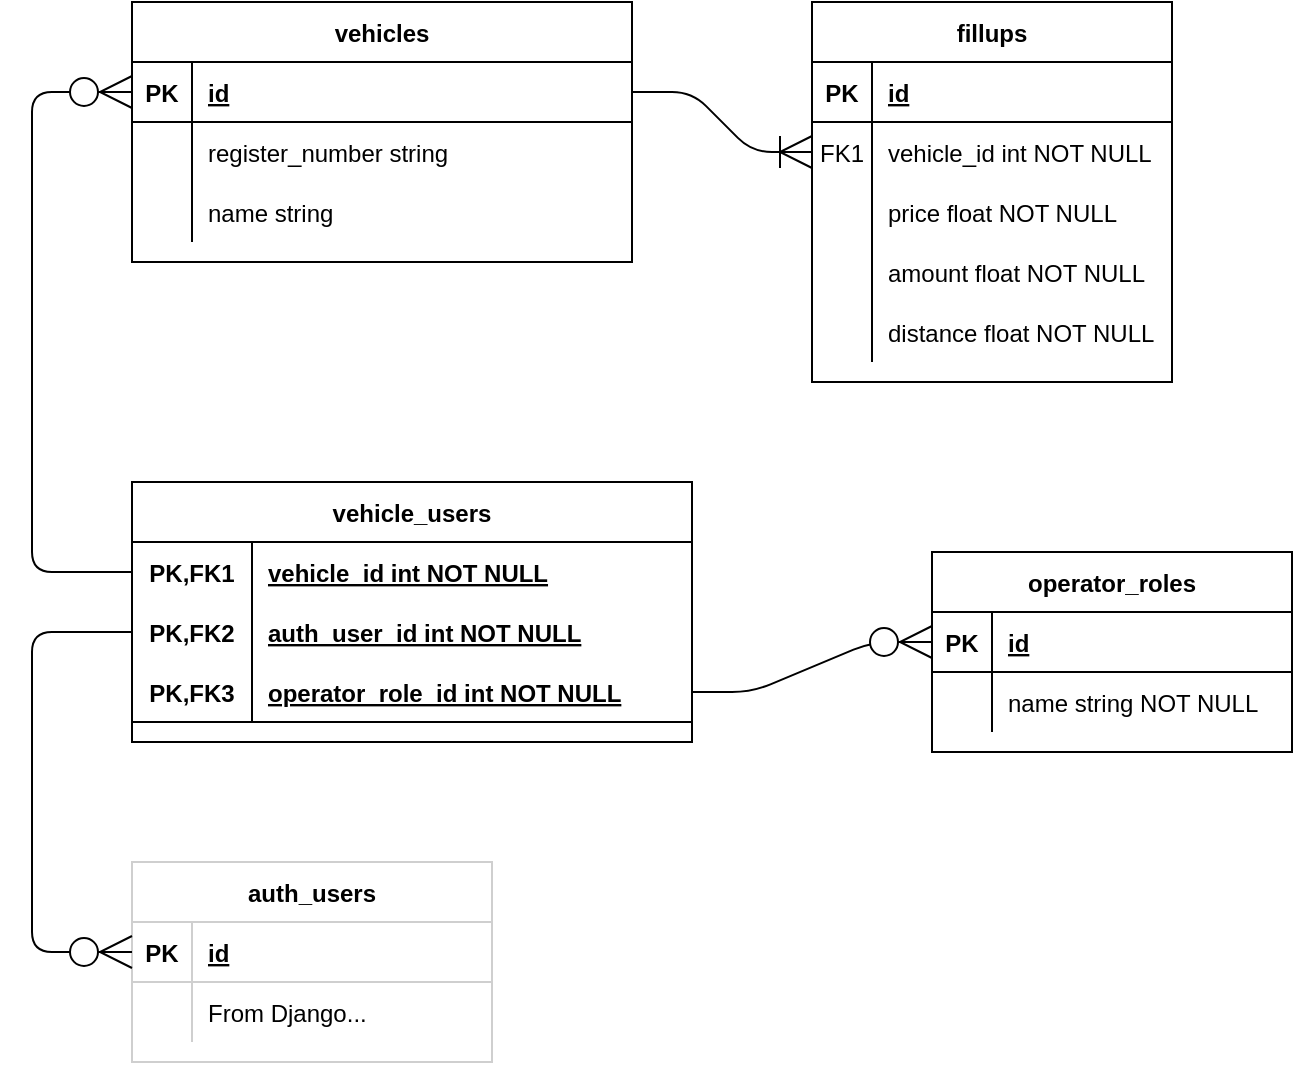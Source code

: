 <mxfile version="15.3.5" type="github">
  <diagram id="R2lEEEUBdFMjLlhIrx00" name="Page-1">
    <mxGraphModel dx="1750" dy="1134" grid="1" gridSize="10" guides="1" tooltips="1" connect="1" arrows="1" fold="1" page="1" pageScale="1" pageWidth="1100" pageHeight="850" math="0" shadow="0" extFonts="Permanent Marker^https://fonts.googleapis.com/css?family=Permanent+Marker">
      <root>
        <mxCell id="0" />
        <mxCell id="1" parent="0" />
        <mxCell id="FBjKR_wuvSFRhxHnxvWe-42" value="vehicles" style="shape=table;startSize=30;container=1;collapsible=1;childLayout=tableLayout;fixedRows=1;rowLines=0;fontStyle=1;align=center;resizeLast=1;hachureGap=4;pointerEvents=0;" vertex="1" parent="1">
          <mxGeometry x="190" y="100" width="250" height="130" as="geometry" />
        </mxCell>
        <mxCell id="FBjKR_wuvSFRhxHnxvWe-43" value="" style="shape=partialRectangle;collapsible=0;dropTarget=0;pointerEvents=0;fillColor=none;top=0;left=0;bottom=1;right=0;points=[[0,0.5],[1,0.5]];portConstraint=eastwest;" vertex="1" parent="FBjKR_wuvSFRhxHnxvWe-42">
          <mxGeometry y="30" width="250" height="30" as="geometry" />
        </mxCell>
        <mxCell id="FBjKR_wuvSFRhxHnxvWe-44" value="PK" style="shape=partialRectangle;connectable=0;fillColor=none;top=0;left=0;bottom=0;right=0;fontStyle=1;overflow=hidden;" vertex="1" parent="FBjKR_wuvSFRhxHnxvWe-43">
          <mxGeometry width="30" height="30" as="geometry">
            <mxRectangle width="30" height="30" as="alternateBounds" />
          </mxGeometry>
        </mxCell>
        <mxCell id="FBjKR_wuvSFRhxHnxvWe-45" value="id" style="shape=partialRectangle;connectable=0;fillColor=none;top=0;left=0;bottom=0;right=0;align=left;spacingLeft=6;fontStyle=5;overflow=hidden;" vertex="1" parent="FBjKR_wuvSFRhxHnxvWe-43">
          <mxGeometry x="30" width="220" height="30" as="geometry">
            <mxRectangle width="220" height="30" as="alternateBounds" />
          </mxGeometry>
        </mxCell>
        <mxCell id="FBjKR_wuvSFRhxHnxvWe-46" value="" style="shape=partialRectangle;collapsible=0;dropTarget=0;pointerEvents=0;fillColor=none;top=0;left=0;bottom=0;right=0;points=[[0,0.5],[1,0.5]];portConstraint=eastwest;" vertex="1" parent="FBjKR_wuvSFRhxHnxvWe-42">
          <mxGeometry y="60" width="250" height="30" as="geometry" />
        </mxCell>
        <mxCell id="FBjKR_wuvSFRhxHnxvWe-47" value="" style="shape=partialRectangle;connectable=0;fillColor=none;top=0;left=0;bottom=0;right=0;editable=1;overflow=hidden;" vertex="1" parent="FBjKR_wuvSFRhxHnxvWe-46">
          <mxGeometry width="30" height="30" as="geometry">
            <mxRectangle width="30" height="30" as="alternateBounds" />
          </mxGeometry>
        </mxCell>
        <mxCell id="FBjKR_wuvSFRhxHnxvWe-48" value="register_number string" style="shape=partialRectangle;connectable=0;fillColor=none;top=0;left=0;bottom=0;right=0;align=left;spacingLeft=6;overflow=hidden;" vertex="1" parent="FBjKR_wuvSFRhxHnxvWe-46">
          <mxGeometry x="30" width="220" height="30" as="geometry">
            <mxRectangle width="220" height="30" as="alternateBounds" />
          </mxGeometry>
        </mxCell>
        <mxCell id="FBjKR_wuvSFRhxHnxvWe-49" value="" style="shape=partialRectangle;collapsible=0;dropTarget=0;pointerEvents=0;fillColor=none;top=0;left=0;bottom=0;right=0;points=[[0,0.5],[1,0.5]];portConstraint=eastwest;" vertex="1" parent="FBjKR_wuvSFRhxHnxvWe-42">
          <mxGeometry y="90" width="250" height="30" as="geometry" />
        </mxCell>
        <mxCell id="FBjKR_wuvSFRhxHnxvWe-50" value="" style="shape=partialRectangle;connectable=0;fillColor=none;top=0;left=0;bottom=0;right=0;editable=1;overflow=hidden;" vertex="1" parent="FBjKR_wuvSFRhxHnxvWe-49">
          <mxGeometry width="30" height="30" as="geometry">
            <mxRectangle width="30" height="30" as="alternateBounds" />
          </mxGeometry>
        </mxCell>
        <mxCell id="FBjKR_wuvSFRhxHnxvWe-51" value="name string" style="shape=partialRectangle;connectable=0;fillColor=none;top=0;left=0;bottom=0;right=0;align=left;spacingLeft=6;overflow=hidden;" vertex="1" parent="FBjKR_wuvSFRhxHnxvWe-49">
          <mxGeometry x="30" width="220" height="30" as="geometry">
            <mxRectangle width="220" height="30" as="alternateBounds" />
          </mxGeometry>
        </mxCell>
        <mxCell id="FBjKR_wuvSFRhxHnxvWe-55" value="fillups" style="shape=table;startSize=30;container=1;collapsible=1;childLayout=tableLayout;fixedRows=1;rowLines=0;fontStyle=1;align=center;resizeLast=1;hachureGap=4;pointerEvents=0;" vertex="1" parent="1">
          <mxGeometry x="530" y="100" width="180" height="190" as="geometry" />
        </mxCell>
        <mxCell id="FBjKR_wuvSFRhxHnxvWe-56" value="" style="shape=partialRectangle;collapsible=0;dropTarget=0;pointerEvents=0;fillColor=none;top=0;left=0;bottom=1;right=0;points=[[0,0.5],[1,0.5]];portConstraint=eastwest;" vertex="1" parent="FBjKR_wuvSFRhxHnxvWe-55">
          <mxGeometry y="30" width="180" height="30" as="geometry" />
        </mxCell>
        <mxCell id="FBjKR_wuvSFRhxHnxvWe-57" value="PK" style="shape=partialRectangle;connectable=0;fillColor=none;top=0;left=0;bottom=0;right=0;fontStyle=1;overflow=hidden;" vertex="1" parent="FBjKR_wuvSFRhxHnxvWe-56">
          <mxGeometry width="30" height="30" as="geometry">
            <mxRectangle width="30" height="30" as="alternateBounds" />
          </mxGeometry>
        </mxCell>
        <mxCell id="FBjKR_wuvSFRhxHnxvWe-58" value="id" style="shape=partialRectangle;connectable=0;fillColor=none;top=0;left=0;bottom=0;right=0;align=left;spacingLeft=6;fontStyle=5;overflow=hidden;" vertex="1" parent="FBjKR_wuvSFRhxHnxvWe-56">
          <mxGeometry x="30" width="150" height="30" as="geometry">
            <mxRectangle width="150" height="30" as="alternateBounds" />
          </mxGeometry>
        </mxCell>
        <mxCell id="FBjKR_wuvSFRhxHnxvWe-59" value="" style="shape=partialRectangle;collapsible=0;dropTarget=0;pointerEvents=0;fillColor=none;top=0;left=0;bottom=0;right=0;points=[[0,0.5],[1,0.5]];portConstraint=eastwest;" vertex="1" parent="FBjKR_wuvSFRhxHnxvWe-55">
          <mxGeometry y="60" width="180" height="30" as="geometry" />
        </mxCell>
        <mxCell id="FBjKR_wuvSFRhxHnxvWe-60" value="FK1" style="shape=partialRectangle;connectable=0;fillColor=none;top=0;left=0;bottom=0;right=0;editable=1;overflow=hidden;" vertex="1" parent="FBjKR_wuvSFRhxHnxvWe-59">
          <mxGeometry width="30" height="30" as="geometry">
            <mxRectangle width="30" height="30" as="alternateBounds" />
          </mxGeometry>
        </mxCell>
        <mxCell id="FBjKR_wuvSFRhxHnxvWe-61" value="vehicle_id int NOT NULL" style="shape=partialRectangle;connectable=0;fillColor=none;top=0;left=0;bottom=0;right=0;align=left;spacingLeft=6;overflow=hidden;" vertex="1" parent="FBjKR_wuvSFRhxHnxvWe-59">
          <mxGeometry x="30" width="150" height="30" as="geometry">
            <mxRectangle width="150" height="30" as="alternateBounds" />
          </mxGeometry>
        </mxCell>
        <mxCell id="FBjKR_wuvSFRhxHnxvWe-98" value="" style="shape=partialRectangle;collapsible=0;dropTarget=0;pointerEvents=0;fillColor=none;top=0;left=0;bottom=0;right=0;points=[[0,0.5],[1,0.5]];portConstraint=eastwest;" vertex="1" parent="FBjKR_wuvSFRhxHnxvWe-55">
          <mxGeometry y="90" width="180" height="30" as="geometry" />
        </mxCell>
        <mxCell id="FBjKR_wuvSFRhxHnxvWe-99" value="" style="shape=partialRectangle;connectable=0;fillColor=none;top=0;left=0;bottom=0;right=0;editable=1;overflow=hidden;" vertex="1" parent="FBjKR_wuvSFRhxHnxvWe-98">
          <mxGeometry width="30" height="30" as="geometry">
            <mxRectangle width="30" height="30" as="alternateBounds" />
          </mxGeometry>
        </mxCell>
        <mxCell id="FBjKR_wuvSFRhxHnxvWe-100" value="price float NOT NULL" style="shape=partialRectangle;connectable=0;fillColor=none;top=0;left=0;bottom=0;right=0;align=left;spacingLeft=6;overflow=hidden;" vertex="1" parent="FBjKR_wuvSFRhxHnxvWe-98">
          <mxGeometry x="30" width="150" height="30" as="geometry">
            <mxRectangle width="150" height="30" as="alternateBounds" />
          </mxGeometry>
        </mxCell>
        <mxCell id="FBjKR_wuvSFRhxHnxvWe-62" value="" style="shape=partialRectangle;collapsible=0;dropTarget=0;pointerEvents=0;fillColor=none;top=0;left=0;bottom=0;right=0;points=[[0,0.5],[1,0.5]];portConstraint=eastwest;" vertex="1" parent="FBjKR_wuvSFRhxHnxvWe-55">
          <mxGeometry y="120" width="180" height="30" as="geometry" />
        </mxCell>
        <mxCell id="FBjKR_wuvSFRhxHnxvWe-63" value="" style="shape=partialRectangle;connectable=0;fillColor=none;top=0;left=0;bottom=0;right=0;editable=1;overflow=hidden;" vertex="1" parent="FBjKR_wuvSFRhxHnxvWe-62">
          <mxGeometry width="30" height="30" as="geometry">
            <mxRectangle width="30" height="30" as="alternateBounds" />
          </mxGeometry>
        </mxCell>
        <mxCell id="FBjKR_wuvSFRhxHnxvWe-64" value="amount float NOT NULL" style="shape=partialRectangle;connectable=0;fillColor=none;top=0;left=0;bottom=0;right=0;align=left;spacingLeft=6;overflow=hidden;" vertex="1" parent="FBjKR_wuvSFRhxHnxvWe-62">
          <mxGeometry x="30" width="150" height="30" as="geometry">
            <mxRectangle width="150" height="30" as="alternateBounds" />
          </mxGeometry>
        </mxCell>
        <mxCell id="FBjKR_wuvSFRhxHnxvWe-65" value="" style="shape=partialRectangle;collapsible=0;dropTarget=0;pointerEvents=0;fillColor=none;top=0;left=0;bottom=0;right=0;points=[[0,0.5],[1,0.5]];portConstraint=eastwest;" vertex="1" parent="FBjKR_wuvSFRhxHnxvWe-55">
          <mxGeometry y="150" width="180" height="30" as="geometry" />
        </mxCell>
        <mxCell id="FBjKR_wuvSFRhxHnxvWe-66" value="" style="shape=partialRectangle;connectable=0;fillColor=none;top=0;left=0;bottom=0;right=0;editable=1;overflow=hidden;" vertex="1" parent="FBjKR_wuvSFRhxHnxvWe-65">
          <mxGeometry width="30" height="30" as="geometry">
            <mxRectangle width="30" height="30" as="alternateBounds" />
          </mxGeometry>
        </mxCell>
        <mxCell id="FBjKR_wuvSFRhxHnxvWe-67" value="distance float NOT NULL" style="shape=partialRectangle;connectable=0;fillColor=none;top=0;left=0;bottom=0;right=0;align=left;spacingLeft=6;overflow=hidden;" vertex="1" parent="FBjKR_wuvSFRhxHnxvWe-65">
          <mxGeometry x="30" width="150" height="30" as="geometry">
            <mxRectangle width="150" height="30" as="alternateBounds" />
          </mxGeometry>
        </mxCell>
        <mxCell id="FBjKR_wuvSFRhxHnxvWe-69" value="auth_users" style="shape=table;startSize=30;container=1;collapsible=1;childLayout=tableLayout;fixedRows=1;rowLines=0;fontStyle=1;align=center;resizeLast=1;hachureGap=4;pointerEvents=0;strokeColor=#CFCFCF;" vertex="1" parent="1">
          <mxGeometry x="190" y="530" width="180" height="100" as="geometry" />
        </mxCell>
        <mxCell id="FBjKR_wuvSFRhxHnxvWe-70" value="" style="shape=partialRectangle;collapsible=0;dropTarget=0;pointerEvents=0;fillColor=none;top=0;left=0;bottom=1;right=0;points=[[0,0.5],[1,0.5]];portConstraint=eastwest;strokeColor=#CFCFCF;" vertex="1" parent="FBjKR_wuvSFRhxHnxvWe-69">
          <mxGeometry y="30" width="180" height="30" as="geometry" />
        </mxCell>
        <mxCell id="FBjKR_wuvSFRhxHnxvWe-71" value="PK" style="shape=partialRectangle;connectable=0;fillColor=none;top=0;left=0;bottom=0;right=0;fontStyle=1;overflow=hidden;strokeColor=#CFCFCF;" vertex="1" parent="FBjKR_wuvSFRhxHnxvWe-70">
          <mxGeometry width="30" height="30" as="geometry">
            <mxRectangle width="30" height="30" as="alternateBounds" />
          </mxGeometry>
        </mxCell>
        <mxCell id="FBjKR_wuvSFRhxHnxvWe-72" value="id" style="shape=partialRectangle;connectable=0;fillColor=none;top=0;left=0;bottom=0;right=0;align=left;spacingLeft=6;fontStyle=5;overflow=hidden;strokeColor=#CFCFCF;" vertex="1" parent="FBjKR_wuvSFRhxHnxvWe-70">
          <mxGeometry x="30" width="150" height="30" as="geometry">
            <mxRectangle width="150" height="30" as="alternateBounds" />
          </mxGeometry>
        </mxCell>
        <mxCell id="FBjKR_wuvSFRhxHnxvWe-73" value="" style="shape=partialRectangle;collapsible=0;dropTarget=0;pointerEvents=0;fillColor=none;top=0;left=0;bottom=0;right=0;points=[[0,0.5],[1,0.5]];portConstraint=eastwest;strokeColor=#CFCFCF;" vertex="1" parent="FBjKR_wuvSFRhxHnxvWe-69">
          <mxGeometry y="60" width="180" height="30" as="geometry" />
        </mxCell>
        <mxCell id="FBjKR_wuvSFRhxHnxvWe-74" value="" style="shape=partialRectangle;connectable=0;fillColor=none;top=0;left=0;bottom=0;right=0;editable=1;overflow=hidden;strokeColor=#CFCFCF;" vertex="1" parent="FBjKR_wuvSFRhxHnxvWe-73">
          <mxGeometry width="30" height="30" as="geometry">
            <mxRectangle width="30" height="30" as="alternateBounds" />
          </mxGeometry>
        </mxCell>
        <mxCell id="FBjKR_wuvSFRhxHnxvWe-75" value="From Django..." style="shape=partialRectangle;connectable=0;fillColor=none;top=0;left=0;bottom=0;right=0;align=left;spacingLeft=6;overflow=hidden;strokeColor=#CFCFCF;" vertex="1" parent="FBjKR_wuvSFRhxHnxvWe-73">
          <mxGeometry x="30" width="150" height="30" as="geometry">
            <mxRectangle width="150" height="30" as="alternateBounds" />
          </mxGeometry>
        </mxCell>
        <mxCell id="FBjKR_wuvSFRhxHnxvWe-101" value="" style="edgeStyle=entityRelationEdgeStyle;fontSize=12;html=1;endArrow=ERoneToMany;startSize=14;endSize=14;sourcePerimeterSpacing=8;targetPerimeterSpacing=8;exitX=1;exitY=0.5;exitDx=0;exitDy=0;entryX=0;entryY=0.5;entryDx=0;entryDy=0;" edge="1" parent="1" source="FBjKR_wuvSFRhxHnxvWe-43" target="FBjKR_wuvSFRhxHnxvWe-59">
          <mxGeometry width="100" height="100" relative="1" as="geometry">
            <mxPoint x="370" y="570" as="sourcePoint" />
            <mxPoint x="470" y="470" as="targetPoint" />
          </mxGeometry>
        </mxCell>
        <mxCell id="FBjKR_wuvSFRhxHnxvWe-121" value="vehicle_users" style="shape=table;startSize=30;container=1;collapsible=1;childLayout=tableLayout;fixedRows=1;rowLines=0;fontStyle=1;align=center;resizeLast=1;hachureGap=4;pointerEvents=0;strokeColor=#000000;" vertex="1" parent="1">
          <mxGeometry x="190" y="340" width="280" height="130" as="geometry" />
        </mxCell>
        <mxCell id="FBjKR_wuvSFRhxHnxvWe-122" value="" style="shape=partialRectangle;collapsible=0;dropTarget=0;pointerEvents=0;fillColor=none;top=0;left=0;bottom=0;right=0;points=[[0,0.5],[1,0.5]];portConstraint=eastwest;" vertex="1" parent="FBjKR_wuvSFRhxHnxvWe-121">
          <mxGeometry y="30" width="280" height="30" as="geometry" />
        </mxCell>
        <mxCell id="FBjKR_wuvSFRhxHnxvWe-123" value="PK,FK1" style="shape=partialRectangle;connectable=0;fillColor=none;top=0;left=0;bottom=0;right=0;fontStyle=1;overflow=hidden;" vertex="1" parent="FBjKR_wuvSFRhxHnxvWe-122">
          <mxGeometry width="60" height="30" as="geometry">
            <mxRectangle width="60" height="30" as="alternateBounds" />
          </mxGeometry>
        </mxCell>
        <mxCell id="FBjKR_wuvSFRhxHnxvWe-124" value="vehicle_id int NOT NULL" style="shape=partialRectangle;connectable=0;fillColor=none;top=0;left=0;bottom=0;right=0;align=left;spacingLeft=6;fontStyle=5;overflow=hidden;" vertex="1" parent="FBjKR_wuvSFRhxHnxvWe-122">
          <mxGeometry x="60" width="220" height="30" as="geometry">
            <mxRectangle width="220" height="30" as="alternateBounds" />
          </mxGeometry>
        </mxCell>
        <mxCell id="FBjKR_wuvSFRhxHnxvWe-125" value="" style="shape=partialRectangle;collapsible=0;dropTarget=0;pointerEvents=0;fillColor=none;top=0;left=0;bottom=1;right=0;points=[[0,0.5],[1,0.5]];portConstraint=eastwest;strokeColor=none;" vertex="1" parent="FBjKR_wuvSFRhxHnxvWe-121">
          <mxGeometry y="60" width="280" height="30" as="geometry" />
        </mxCell>
        <mxCell id="FBjKR_wuvSFRhxHnxvWe-126" value="PK,FK2" style="shape=partialRectangle;connectable=0;fillColor=none;top=0;left=0;bottom=0;right=0;fontStyle=1;overflow=hidden;" vertex="1" parent="FBjKR_wuvSFRhxHnxvWe-125">
          <mxGeometry width="60" height="30" as="geometry">
            <mxRectangle width="60" height="30" as="alternateBounds" />
          </mxGeometry>
        </mxCell>
        <mxCell id="FBjKR_wuvSFRhxHnxvWe-127" value="auth_user_id int NOT NULL" style="shape=partialRectangle;connectable=0;fillColor=none;top=0;left=0;bottom=0;right=0;align=left;spacingLeft=6;fontStyle=5;overflow=hidden;" vertex="1" parent="FBjKR_wuvSFRhxHnxvWe-125">
          <mxGeometry x="60" width="220" height="30" as="geometry">
            <mxRectangle width="220" height="30" as="alternateBounds" />
          </mxGeometry>
        </mxCell>
        <mxCell id="FBjKR_wuvSFRhxHnxvWe-137" value="" style="shape=partialRectangle;collapsible=0;dropTarget=0;pointerEvents=0;fillColor=none;top=0;left=0;bottom=1;right=0;points=[[0,0.5],[1,0.5]];portConstraint=eastwest;strokeColor=default;perimeterSpacing=0;" vertex="1" parent="FBjKR_wuvSFRhxHnxvWe-121">
          <mxGeometry y="90" width="280" height="30" as="geometry" />
        </mxCell>
        <mxCell id="FBjKR_wuvSFRhxHnxvWe-138" value="PK,FK3" style="shape=partialRectangle;connectable=0;fillColor=none;top=0;left=0;bottom=0;right=0;fontStyle=1;overflow=hidden;" vertex="1" parent="FBjKR_wuvSFRhxHnxvWe-137">
          <mxGeometry width="60" height="30" as="geometry">
            <mxRectangle width="60" height="30" as="alternateBounds" />
          </mxGeometry>
        </mxCell>
        <mxCell id="FBjKR_wuvSFRhxHnxvWe-139" value="operator_role_id int NOT NULL" style="shape=partialRectangle;connectable=0;fillColor=none;top=0;left=0;bottom=0;right=0;align=left;spacingLeft=6;fontStyle=5;overflow=hidden;" vertex="1" parent="FBjKR_wuvSFRhxHnxvWe-137">
          <mxGeometry x="60" width="220" height="30" as="geometry">
            <mxRectangle width="220" height="30" as="alternateBounds" />
          </mxGeometry>
        </mxCell>
        <mxCell id="FBjKR_wuvSFRhxHnxvWe-140" value="operator_roles" style="shape=table;startSize=30;container=1;collapsible=1;childLayout=tableLayout;fixedRows=1;rowLines=0;fontStyle=1;align=center;resizeLast=1;hachureGap=4;pointerEvents=0;strokeColor=default;" vertex="1" parent="1">
          <mxGeometry x="590" y="375" width="180" height="100" as="geometry" />
        </mxCell>
        <mxCell id="FBjKR_wuvSFRhxHnxvWe-141" value="" style="shape=partialRectangle;collapsible=0;dropTarget=0;pointerEvents=0;fillColor=none;top=0;left=0;bottom=1;right=0;points=[[0,0.5],[1,0.5]];portConstraint=eastwest;" vertex="1" parent="FBjKR_wuvSFRhxHnxvWe-140">
          <mxGeometry y="30" width="180" height="30" as="geometry" />
        </mxCell>
        <mxCell id="FBjKR_wuvSFRhxHnxvWe-142" value="PK" style="shape=partialRectangle;connectable=0;fillColor=none;top=0;left=0;bottom=0;right=0;fontStyle=1;overflow=hidden;" vertex="1" parent="FBjKR_wuvSFRhxHnxvWe-141">
          <mxGeometry width="30" height="30" as="geometry">
            <mxRectangle width="30" height="30" as="alternateBounds" />
          </mxGeometry>
        </mxCell>
        <mxCell id="FBjKR_wuvSFRhxHnxvWe-143" value="id" style="shape=partialRectangle;connectable=0;fillColor=none;top=0;left=0;bottom=0;right=0;align=left;spacingLeft=6;fontStyle=5;overflow=hidden;" vertex="1" parent="FBjKR_wuvSFRhxHnxvWe-141">
          <mxGeometry x="30" width="150" height="30" as="geometry">
            <mxRectangle width="150" height="30" as="alternateBounds" />
          </mxGeometry>
        </mxCell>
        <mxCell id="FBjKR_wuvSFRhxHnxvWe-144" value="" style="shape=partialRectangle;collapsible=0;dropTarget=0;pointerEvents=0;fillColor=none;top=0;left=0;bottom=0;right=0;points=[[0,0.5],[1,0.5]];portConstraint=eastwest;" vertex="1" parent="FBjKR_wuvSFRhxHnxvWe-140">
          <mxGeometry y="60" width="180" height="30" as="geometry" />
        </mxCell>
        <mxCell id="FBjKR_wuvSFRhxHnxvWe-145" value="" style="shape=partialRectangle;connectable=0;fillColor=none;top=0;left=0;bottom=0;right=0;editable=1;overflow=hidden;" vertex="1" parent="FBjKR_wuvSFRhxHnxvWe-144">
          <mxGeometry width="30" height="30" as="geometry">
            <mxRectangle width="30" height="30" as="alternateBounds" />
          </mxGeometry>
        </mxCell>
        <mxCell id="FBjKR_wuvSFRhxHnxvWe-146" value="name string NOT NULL" style="shape=partialRectangle;connectable=0;fillColor=none;top=0;left=0;bottom=0;right=0;align=left;spacingLeft=6;overflow=hidden;" vertex="1" parent="FBjKR_wuvSFRhxHnxvWe-144">
          <mxGeometry x="30" width="150" height="30" as="geometry">
            <mxRectangle width="150" height="30" as="alternateBounds" />
          </mxGeometry>
        </mxCell>
        <mxCell id="FBjKR_wuvSFRhxHnxvWe-153" value="" style="edgeStyle=orthogonalEdgeStyle;fontSize=12;html=1;endArrow=ERzeroToMany;endFill=1;startSize=14;endSize=14;sourcePerimeterSpacing=8;targetPerimeterSpacing=8;entryX=0;entryY=0.5;entryDx=0;entryDy=0;exitX=0;exitY=0.5;exitDx=0;exitDy=0;anchorPointDirection=1;orthogonalLoop=0;snapToPoint=0;noJump=0;flowAnimation=0;ignoreEdge=0;orthogonal=0;comic=0;jiggle=17;perimeterSpacing=0;" edge="1" parent="1" source="FBjKR_wuvSFRhxHnxvWe-125" target="FBjKR_wuvSFRhxHnxvWe-70">
          <mxGeometry width="100" height="100" relative="1" as="geometry">
            <mxPoint x="190" y="385" as="sourcePoint" />
            <mxPoint x="470" y="470" as="targetPoint" />
            <Array as="points">
              <mxPoint x="140" y="415" />
              <mxPoint x="140" y="575" />
            </Array>
          </mxGeometry>
        </mxCell>
        <mxCell id="FBjKR_wuvSFRhxHnxvWe-155" value="" style="fontSize=12;html=1;endArrow=ERzeroToMany;endFill=1;startSize=14;endSize=14;sourcePerimeterSpacing=8;targetPerimeterSpacing=8;entryX=0;entryY=0.5;entryDx=0;entryDy=0;exitX=1;exitY=0.5;exitDx=0;exitDy=0;anchorPointDirection=1;orthogonalLoop=0;snapToPoint=0;noJump=0;flowAnimation=0;ignoreEdge=0;orthogonal=0;comic=0;jiggle=17;edgeStyle=entityRelationEdgeStyle;" edge="1" parent="1" source="FBjKR_wuvSFRhxHnxvWe-137" target="FBjKR_wuvSFRhxHnxvWe-141">
          <mxGeometry width="100" height="100" relative="1" as="geometry">
            <mxPoint x="520" y="520" as="sourcePoint" />
            <mxPoint x="520" y="680" as="targetPoint" />
          </mxGeometry>
        </mxCell>
        <mxCell id="FBjKR_wuvSFRhxHnxvWe-156" value="" style="edgeStyle=orthogonalEdgeStyle;fontSize=12;html=1;endArrow=ERzeroToMany;endFill=1;startSize=14;endSize=14;sourcePerimeterSpacing=8;targetPerimeterSpacing=8;entryX=0;entryY=0.5;entryDx=0;entryDy=0;exitX=0;exitY=0.5;exitDx=0;exitDy=0;anchorPointDirection=1;orthogonalLoop=0;snapToPoint=0;noJump=0;flowAnimation=0;ignoreEdge=0;orthogonal=0;comic=0;jiggle=17;arcSize=20;" edge="1" parent="1" source="FBjKR_wuvSFRhxHnxvWe-122" target="FBjKR_wuvSFRhxHnxvWe-43">
          <mxGeometry width="100" height="100" relative="1" as="geometry">
            <mxPoint x="60" y="290" as="sourcePoint" />
            <mxPoint x="180" y="265" as="targetPoint" />
            <Array as="points">
              <mxPoint x="140" y="385" />
              <mxPoint x="140" y="145" />
            </Array>
          </mxGeometry>
        </mxCell>
      </root>
    </mxGraphModel>
  </diagram>
</mxfile>
